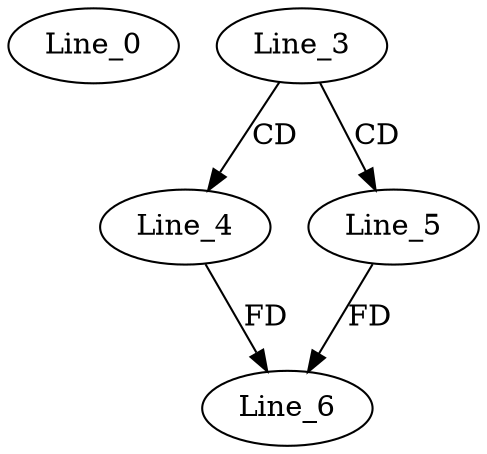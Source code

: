 digraph G {
  Line_0;
  Line_3;
  Line_4;
  Line_5;
  Line_6;
  Line_6;
  Line_3 -> Line_4 [ label="CD" ];
  Line_3 -> Line_5 [ label="CD" ];
  Line_4 -> Line_6 [ label="FD" ];
  Line_5 -> Line_6 [ label="FD" ];
}
